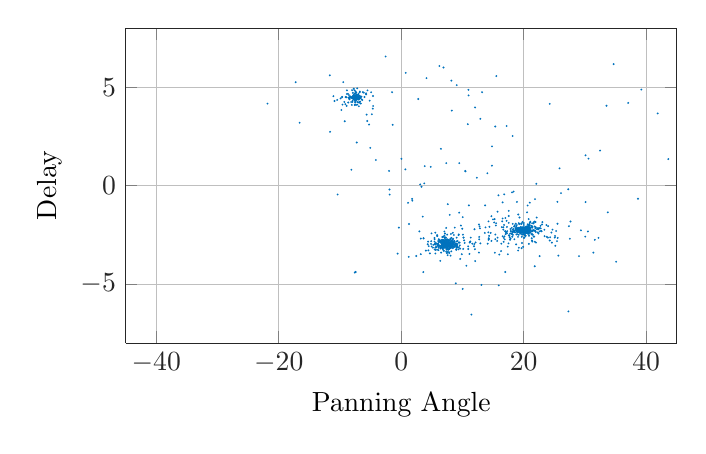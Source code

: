 % This file was created by matlab2tikz v0.4.7 running on MATLAB 9.1.
% Copyright (c) 2008--2014, Nico Schlömer <nico.schloemer@gmail.com>
% All rights reserved.
% Minimal pgfplots version: 1.3
% 
% The latest updates can be retrieved from
%   http://www.mathworks.com/matlabcentral/fileexchange/22022-matlab2tikz
% where you can also make suggestions and rate matlab2tikz.
% 
%
% defining custom colors
\definecolor{mycolor1}{rgb}{0.0,0.447,0.741}%
%
\begin{tikzpicture}

\begin{axis}[%
width=7cm,
height=4cm,
scale only axis,
separate axis lines,
every outer x axis line/.append style={white!15!black},
every x tick label/.append style={font=\color{white!15!black}},
xmin=-45,
xmax=45,
xlabel={Panning Angle},
xmajorgrids,
every outer y axis line/.append style={white!15!black},
every y tick label/.append style={font=\color{white!15!black}},
ymin=-8,
ymax=8,
ylabel={Delay},
ymajorgrids
]
\addplot [color=mycolor1,mark size=0.1pt,only marks,mark=*,mark options={solid},forget plot]
  table[row sep=crcr]{%
-7.559	4.571\\
-7.504	4.515\\
-7.513	4.507\\
-7.532	4.488\\
-7.496	4.455\\
-7.424	4.473\\
-7.497	4.523\\
-7.544	4.435\\
-7.463	4.463\\
7.749	-2.998\\
7.454	-2.992\\
7.264	-2.978\\
7.668	-2.946\\
6.913	-2.589\\
7.498	-2.487\\
5.712	-3.131\\
5.518	-2.944\\
20.182	-2.323\\
19.537	-2.255\\
20.075	-2.194\\
18.807	-2.474\\
18.697	-1.93\\
23.406	-2.564\\
17.571	-2.521\\
16.488	-1.807\\
16.755	-2.654\\
16.9	-2.726\\
19.513	-2.248\\
19.953	-2.222\\
19.687	-2.248\\
19.868	-2.189\\
20.095	-2.324\\
18.419	-2.276\\
19.844	-2.119\\
20.343	-2.288\\
19.532	-2.278\\
19.814	-2.22\\
20.167	-2.265\\
20.093	-2.324\\
18.99	-2.368\\
18.36	-2.199\\
20.746	-2.161\\
19.881	-2.389\\
20.786	-2.284\\
19.919	-2.288\\
20.459	-2.231\\
20.85	-2.449\\
20.031	-2.354\\
19.562	-2.188\\
20.811	-1.993\\
21.98	-2.354\\
21.304	-2.669\\
21.816	-2.847\\
21.645	-2.579\\
20.381	-2.107\\
19.886	-2.174\\
17.77	-2.742\\
17.27	-2.415\\
19.742	-2.156\\
20.477	-2.165\\
19.712	-2.357\\
18.181	-2.327\\
17.255	-2.095\\
19.608	-1.915\\
20.864	-2.203\\
16.972	-2.316\\
15.494	-1.907\\
20.649	-1.962\\
21.054	-2.386\\
19.744	-2.343\\
20.163	-2.277\\
19.947	-2.317\\
19.721	-2.198\\
20.255	-2.403\\
17.993	-2.435\\
18.792	-2.272\\
20.293	-2.247\\
18.785	-2.053\\
21.618	-1.92\\
22.299	-2.374\\
20.167	-2.266\\
20.61	-2.151\\
20.96	-1.991\\
21.92	-1.842\\
22.345	-2.163\\
20.194	-2.509\\
18.519	-2.354\\
19.559	-2.192\\
20.465	-2.256\\
20.391	-2.338\\
19.853	-2.286\\
22.439	-2.173\\
20.764	-2.348\\
19.675	-2.263\\
20.131	-2.155\\
20.303	-2.232\\
19.795	-2.238\\
19.612	-2.187\\
19.927	-2.182\\
20.236	-2.261\\
19.935	-2.296\\
19.806	-2.264\\
20.061	-2.253\\
20.037	-2.298\\
20.025	-2.266\\
20.141	-2.27\\
20.02	-2.277\\
19.733	-2.256\\
19.808	-2.226\\
20.459	-2.173\\
20.407	-2.302\\
20.158	-2.266\\
19.878	-2.26\\
19.719	-2.246\\
19.722	-2.215\\
19.839	-2.172\\
20.791	-2.168\\
21.484	-2.495\\
20.035	-2.654\\
19.932	-2.465\\
20.805	-2.384\\
20.12	-2.37\\
19.375	-2.32\\
19.646	-2.238\\
19.923	-2.235\\
19.988	-2.241\\
19.849	-2.27\\
20.206	-2.29\\
21.345	-2.316\\
19.339	-2.368\\
19.061	-2.225\\
19.65	-2.163\\
20.929	-2.191\\
20.208	-2.301\\
19.845	-2.282\\
19.802	-2.251\\
19.856	-2.243\\
20.118	-2.275\\
19.565	-2.279\\
19.161	-2.188\\
20.725	-2.059\\
21.875	-2.302\\
20.509	-2.371\\
20.046	-2.255\\
20.087	-2.218\\
20.007	-2.253\\
19.823	-2.238\\
20.065	-2.217\\
20.202	-2.268\\
20.063	-2.315\\
19.58	-2.339\\
20.467	-2.397\\
18.207	-2.333\\
19.866	-2.201\\
19.995	-2.247\\
19.693	-2.24\\
19.913	-2.185\\
20.53	-2.223\\
19.994	-2.24\\
20.524	-2.351\\
20.007	-2.264\\
19.997	-2.241\\
20.067	-2.262\\
19.858	-2.255\\
20.011	-2.235\\
20.081	-2.248\\
19.909	-2.256\\
19.961	-2.244\\
20.026	-2.246\\
20.177	-2.238\\
19.946	-2.249\\
20.0	-2.24\\
20.051	-2.247\\
20.014	-2.253\\
20.018	-2.254\\
19.973	-2.255\\
20.005	-2.234\\
20.123	-2.25\\
19.937	-2.262\\
19.968	-2.239\\
20.066	-2.253\\
19.966	-2.256\\
19.981	-2.246\\
20.026	-2.251\\
19.957	-2.25\\
20.029	-2.244\\
20.047	-2.261\\
19.865	-2.252\\
20.084	-2.223\\
20.243	-2.256\\
20.208	-2.248\\
20.084	-2.259\\
19.961	-2.258\\
19.94	-2.245\\
19.976	-2.243\\
20.02	-2.243\\
20.078	-2.24\\
20.081	-2.239\\
20.082	-2.244\\
20.034	-2.247\\
19.977	-2.237\\
20.05	-2.235\\
20.106	-2.246\\
20.058	-2.261\\
20.004	-2.264\\
20.043	-2.239\\
19.917	-2.266\\
19.943	-2.255\\
19.958	-2.243\\
20.027	-2.242\\
20.0	-2.267\\
19.597	-2.24\\
20.402	-2.219\\
20.067	-2.275\\
19.934	-2.244\\
20.05	-2.247\\
20.027	-2.267\\
19.873	-2.244\\
19.837	-2.25\\
20.105	-2.241\\
20.039	-2.264\\
19.864	-2.251\\
20.041	-2.241\\
20.053	-2.226\\
20.215	-2.268\\
19.494	-2.209\\
20.431	-2.231\\
20.245	-2.282\\
19.983	-2.25\\
20.206	-2.275\\
19.536	-2.254\\
20.183	-2.241\\
20.152	-2.279\\
19.945	-2.245\\
20.261	-2.225\\
20.151	-2.264\\
19.773	-2.216\\
20.195	-2.233\\
19.86	-2.268\\
19.814	-2.188\\
20.218	-2.212\\
19.683	-2.267\\
19.204	-2.176\\
20.892	-2.36\\
20.02	-2.269\\
20.291	-2.161\\
20.412	-2.221\\
19.366	-2.252\\
20.712	-2.211\\
19.682	-2.229\\
20.052	-2.239\\
19.868	-2.229\\
19.812	-2.246\\
19.813	-2.235\\
19.098	-2.147\\
18.778	-2.095\\
19.09	-2.157\\
20.12	-2.261\\
19.959	-2.283\\
19.643	-2.235\\
20.159	-2.231\\
20.177	-2.281\\
19.838	-2.292\\
19.738	-2.492\\
18.131	-2.592\\
19.502	-2.218\\
21.029	-2.148\\
19.812	-2.28\\
19.98	-2.186\\
19.298	-2.211\\
18.434	-2.079\\
20.339	-2.548\\
19.006	-2.324\\
19.749	-2.229\\
20.082	-2.313\\
19.033	-2.206\\
19.976	-2.229\\
22.407	-2.429\\
19.393	-2.198\\
21.267	-2.044\\
22.607	-2.322\\
19.062	-2.358\\
21.066	-1.862\\
23.047	-1.85\\
22.126	-1.617\\
21.401	-2.837\\
14.616	-2.399\\
19.198	-1.905\\
24.256	-2.782\\
17.392	-3.093\\
16.787	-1.994\\
21.077	-1.824\\
22.923	-2.31\\
20.289	-2.102\\
20.363	-2.306\\
19.658	-2.312\\
20.122	-2.251\\
20.211	-2.168\\
19.859	-2.214\\
20.096	-2.253\\
19.547	-2.251\\
19.96	-2.225\\
19.966	-2.29\\
19.394	-2.234\\
20.082	-2.219\\
20.452	-2.258\\
20.002	-2.293\\
19.739	-2.245\\
19.995	-2.244\\
20.072	-2.232\\
20.131	-2.256\\
20.051	-2.244\\
20.212	-2.245\\
20.099	-2.255\\
20.093	-2.239\\
20.097	-2.238\\
20.165	-2.229\\
20.149	-2.249\\
19.974	-2.252\\
20.125	-2.232\\
20.447	-2.277\\
20.042	-2.255\\
19.981	-2.268\\
20.013	-2.236\\
20.005	-2.238\\
20.063	-2.237\\
20.018	-2.249\\
19.957	-2.233\\
20.131	-2.239\\
20.017	-2.264\\
19.781	-2.262\\
19.797	-2.229\\
20.153	-2.24\\
20.062	-2.271\\
19.837	-2.248\\
20.074	-2.26\\
20.0	-2.265\\
10.88	3.126\\
-7.554	4.342\\
-7.595	4.563\\
-7.411	4.722\\
-7.448	4.792\\
-7.621	4.848\\
-7.513	4.534\\
-7.523	4.496\\
-7.57	4.497\\
-7.604	4.682\\
7.645	-3.229\\
6.711	-3.065\\
6.742	-2.606\\
7.828	-3.016\\
8.058	-3.554\\
7.353	-2.829\\
7.421	-2.934\\
7.885	-3.123\\
8.022	-2.732\\
12.055	3.974\\
9.064	5.11\\
13.199	4.75\\
-5.057	1.922\\
-1.388	3.093\\
-1.501	4.75\\
-9.466	5.263\\
-11.616	2.737\\
-7.266	2.197\\
-4.145	1.307\\
-5.549	3.286\\
-9.227	3.276\\
-16.593	3.196\\
1.773	-0.669\\
1.815	-0.759\\
3.768	0.119\\
3.836	0.997\\
0.04	1.368\\
-1.913	-0.191\\
1.117	-0.869\\
3.51	-1.572\\
7.602	-0.938\\
9.746	-2.023\\
18.093	-0.339\\
18.192	2.524\\
7.349	1.149\\
10.455	0.749\\
14.812	1.018\\
-7.93	4.315\\
-7.377	4.366\\
-7.618	4.446\\
-7.588	4.485\\
-7.5	4.525\\
-7.139	4.488\\
-8.443	4.452\\
-7.76	4.609\\
6.894	-2.819\\
8.759	-3.009\\
7.724	-2.867\\
7.575	-3.082\\
7.146	-2.948\\
8.227	-2.953\\
8.064	-3.11\\
7.252	-3.046\\
7.152	-2.986\\
7.499	-3.015\\
7.673	-2.967\\
7.5	-3.02\\
7.396	-2.976\\
7.525	-2.972\\
7.723	-3.004\\
7.747	-3.075\\
7.502	-3.102\\
7.162	-3.064\\
7.425	-2.905\\
8.459	-3.11\\
8.313	-2.851\\
7.931	-3.099\\
6.457	-2.889\\
-6.911	4.038\\
-7.055	4.23\\
-7.528	4.47\\
-7.58	4.541\\
-6.679	4.539\\
-8.063	4.104\\
-9.888	4.437\\
6.427	-3.141\\
4.965	-3.089\\
5.48	-2.979\\
6.139	-2.867\\
7.224	-2.754\\
9.399	-2.473\\
12.792	-2.062\\
22.776	-2.162\\
14.986	-1.711\\
33.51	4.062\\
17.002	-1.638\\
33.73	-1.351\\
15.879	-0.487\\
7.336	-2.143\\
8.531	-3.111\\
9.161	-3.074\\
8.123	-3.147\\
7.856	-3.206\\
7.527	-3.181\\
6.757	-3.168\\
5.613	-3.259\\
9.629	-3.722\\
8.06	-3.17\\
7.609	-3.146\\
7.374	-3.12\\
7.282	-3.06\\
7.131	-3.035\\
7.17	-2.994\\
6.924	-2.848\\
6.147	-2.719\\
6.588	-3.055\\
6.85	-2.964\\
6.653	-2.87\\
6.586	-2.841\\
6.928	-2.766\\
5.901	-2.552\\
5.606	-2.988\\
6.807	-2.869\\
6.757	-2.793\\
7.798	-2.767\\
6.448	-2.841\\
8.409	-3.057\\
6.299	-3.031\\
8.347	-2.839\\
7.308	-2.634\\
8.416	-2.867\\
6.891	-3.087\\
7.879	-2.935\\
7.48	-3.094\\
6.587	-2.93\\
7.345	-2.726\\
8.179	-3.045\\
6.549	-3.092\\
7.274	-2.953\\
7.877	-3.019\\
7.012	-2.98\\
8.527	-2.973\\
7.497	-3.196\\
6.861	-3.029\\
7.441	-2.876\\
8.875	-2.938\\
7.926	-3.183\\
5.917	-3.024\\
7.127	-2.831\\
8.017	-2.901\\
7.905	-3.047\\
7.246	-3.043\\
7.095	-3.111\\
6.609	-2.992\\
7.465	-2.948\\
7.718	-3.048\\
6.533	-3.054\\
7.183	-2.802\\
9.063	-3.123\\
5.87	-2.552\\
5.58	-3.443\\
7.426	-2.883\\
7.793	-3.031\\
7.128	-3.011\\
7.265	-2.908\\
8.008	-2.945\\
7.929	-3.146\\
6.517	-3.398\\
5.981	-2.947\\
8.724	-2.898\\
6.516	-3.063\\
7.651	-2.869\\
8.605	-2.9\\
8.256	-3.105\\
6.416	-3.188\\
4.335	-2.972\\
6.713	-2.604\\
11.602	-2.945\\
6.898	6.004\\
-2.548	6.561\\
-11.659	5.609\\
-17.228	5.258\\
-11.072	4.549\\
-10.895	4.303\\
-8.528	4.424\\
-8.343	4.501\\
-8.685	4.661\\
-6.099	4.725\\
-4.604	4.558\\
-7.914	4.548\\
-7.701	4.563\\
-7.508	4.532\\
-7.083	4.518\\
-7.096	4.495\\
-7.549	4.513\\
7.869	-3.091\\
6.82	-3.062\\
7.798	-2.859\\
7.317	-2.885\\
7.387	-2.982\\
8.996	-3.256\\
9.444	-3.114\\
7.241	-2.975\\
6.081	-3.271\\
5.425	-2.84\\
8.633	-2.812\\
8.226	-2.963\\
8.338	-2.991\\
8.269	-2.774\\
4.387	-2.839\\
7.363	-2.884\\
8.735	-2.993\\
10.634	-4.066\\
3.196	-3.476\\
3.205	-2.684\\
2.959	-2.318\\
8.602	-2.503\\
10.176	-2.633\\
8.176	-3.334\\
4.028	-3.299\\
4.433	-3.283\\
5.233	-3.005\\
2.453	-3.569\\
7.402	-3.022\\
8.434	-3.177\\
8.089	-3.121\\
8.81	-2.999\\
6.614	-3.13\\
7.585	-3.526\\
6.529	-3.063\\
6.826	-2.963\\
6.242	-2.843\\
6.805	-3.058\\
7.294	-2.992\\
7.779	-2.97\\
8.083	-3.028\\
7.386	-3.25\\
-7.576	4.494\\
-7.045	4.459\\
-7.997	4.453\\
-8.14	4.5\\
-7.466	4.493\\
-7.589	4.519\\
-7.054	4.464\\
-8.351	4.506\\
-7.651	4.481\\
-8.524	4.603\\
7.633	-3.168\\
8.493	-2.939\\
7.06	-3.116\\
5.819	-2.937\\
8.457	-2.914\\
0.731	5.732\\
8.19	5.339\\
4.128	5.465\\
2.776	4.403\\
-5.646	3.612\\
-21.83	4.171\\
-7.548	4.505\\
-7.274	4.507\\
-7.566	4.482\\
-7.393	4.498\\
-7.408	4.496\\
-7.19	4.498\\
-7.374	4.501\\
-7.445	4.5\\
-7.487	4.492\\
-7.51	4.497\\
-7.507	4.495\\
7.643	-2.969\\
7.675	-3.005\\
6.943	-3.016\\
7.105	-2.973\\
8.357	-2.995\\
-7.492	4.549\\
-7.513	4.69\\
-7.405	4.398\\
-7.283	4.511\\
-7.449	4.429\\
-7.543	4.502\\
-7.473	4.527\\
-7.41	4.507\\
-7.432	4.455\\
-7.431	4.469\\
-7.43	4.394\\
-7.515	4.357\\
-7.497	4.38\\
-7.49	4.424\\
-7.584	4.488\\
-7.447	4.565\\
-7.504	4.454\\
-7.656	4.555\\
-7.249	4.42\\
-7.724	4.521\\
-7.246	4.525\\
-7.302	4.419\\
-7.543	4.543\\
7.053	-2.528\\
6.022	-2.81\\
7.927	-2.925\\
7.609	-2.893\\
7.883	-2.925\\
8.005	-2.916\\
7.583	-2.994\\
7.353	-3.023\\
7.563	-2.973\\
7.583	-2.991\\
7.742	-3.039\\
7.894	-3.034\\
7.408	-3.1\\
7.914	-3.043\\
7.837	-3.034\\
7.884	-3.142\\
7.279	-3.152\\
8.749	-2.129\\
8.307	-2.87\\
-4.593	4.05\\
-9.589	4.121\\
-4.802	3.63\\
-8.342	4.535\\
-7.028	4.622\\
-6.348	4.35\\
-6.727	4.274\\
-7.965	4.254\\
-8.652	4.226\\
-8.972	4.495\\
-9.643	4.493\\
-7.899	4.715\\
-6.475	4.392\\
-9.129	4.144\\
-9.293	4.253\\
-8.86	4.662\\
-8.036	4.852\\
-7.752	4.924\\
-6.788	4.741\\
-5.74	4.693\\
-7.19	4.948\\
-6.669	4.466\\
-6.825	4.219\\
-7.179	4.121\\
7.853	-2.945\\
7.321	-2.997\\
7.754	-2.966\\
7.255	-2.966\\
7.498	-3.01\\
7.463	-3.001\\
7.727	-2.992\\
6.984	-2.91\\
7.673	-2.955\\
7.468	-2.958\\
7.849	-3.041\\
7.35	-3.044\\
6.922	-2.991\\
7.376	-2.992\\
7.67	-2.977\\
7.603	-3.013\\
7.217	-2.968\\
7.846	-2.983\\
7.585	-3.025\\
7.494	-3.016\\
7.404	-2.975\\
7.753	-2.971\\
7.691	-3.011\\
7.587	-2.98\\
8.406	-2.982\\
7.673	-3.034\\
7.329	-2.987\\
7.418	-2.918\\
8.413	-3.088\\
7.638	-3.003\\
7.58	-3.021\\
7.587	-3.016\\
7.266	-3.001\\
7.103	-2.95\\
8.019	-2.927\\
7.369	-3.015\\
8.033	-2.97\\
7.414	-3.095\\
7.04	-2.988\\
8.019	-3.079\\
15.662	-2.806\\
14.734	-2.804\\
15.731	-2.638\\
15.362	-2.481\\
7.146	-2.615\\
19.083	-3.29\\
18.474	-2.721\\
15.355	-2.716\\
14.228	-2.367\\
13.754	-2.115\\
21.916	-2.17\\
21.371	-1.908\\
21.882	-2.306\\
20.81	-2.351\\
19.014	-2.306\\
21.353	-2.783\\
15.455	-2.018\\
27.647	-1.818\\
19.102	-1.461\\
23.955	-2.637\\
14.287	-2.669\\
16.56	-0.848\\
30.051	-2.586\\
21.626	-1.858\\
16.302	-3.321\\
20.554	-1.352\\
31.609	-2.748\\
12.85	-2.163\\
20.949	-1.896\\
24.699	-2.228\\
18.756	-2.979\\
20.017	-1.993\\
20.097	-2.236\\
19.523	-2.412\\
21.767	-2.273\\
19.251	-2.133\\
18.166	-2.377\\
22.993	-1.967\\
17.853	-2.678\\
20.019	-1.899\\
22.822	-2.292\\
20.13	-2.636\\
18.606	-2.372\\
15.254	-1.697\\
25.552	-2.654\\
14.725	-1.548\\
19.902	-3.106\\
21.323	-2.324\\
18.881	-1.999\\
18.234	-2.496\\
23.776	-2.595\\
20.812	-1.696\\
19.03	-2.384\\
19.716	-2.909\\
20.635	-1.006\\
16.98	-2.307\\
22.746	-2.036\\
15.182	-1.865\\
22.002	-2.891\\
20.24	-2.145\\
16.558	-1.666\\
25.074	-2.632\\
20.178	-2.456\\
17.309	-2.308\\
16.729	-2.85\\
26.084	-0.375\\
11.961	-2.213\\
17.417	-3.481\\
43.609	1.354\\
12.687	-1.969\\
25.518	-1.932\\
19.21	-3.154\\
19.556	-2.208\\
18.904	-2.181\\
20.579	-2.138\\
19.827	-2.35\\
20.624	-2.223\\
18.286	-2.337\\
19.501	-2.095\\
21.24	-2.114\\
19.189	-2.243\\
19.927	-2.349\\
19.336	-2.166\\
20.528	-2.297\\
20.266	-2.209\\
19.296	-2.255\\
20.494	-2.281\\
19.764	-2.237\\
19.849	-2.214\\
20.161	-2.284\\
20.108	-2.245\\
19.89	-2.258\\
19.997	-2.242\\
19.98	-2.254\\
20.358	-2.262\\
19.764	-2.213\\
20.124	-2.271\\
20.064	-2.243\\
19.717	-2.252\\
21.045	-2.26\\
20.093	-2.363\\
20.028	-2.274\\
20.01	-2.24\\
19.903	-2.26\\
20.181	-2.262\\
20.042	-2.2\\
19.952	-2.317\\
19.41	-2.193\\
20.196	-2.237\\
20.0	-2.263\\
19.856	-2.236\\
20.028	-2.239\\
19.987	-2.28\\
20.034	-2.205\\
19.717	-2.282\\
20.043	-2.279\\
20.015	-2.217\\
19.874	-2.249\\
19.931	-2.257\\
20.097	-2.244\\
19.961	-2.247\\
19.967	-2.259\\
20.098	-2.238\\
20.064	-2.246\\
19.884	-2.247\\
20.005	-2.25\\
20.051	-2.258\\
20.07	-2.244\\
19.917	-2.255\\
20.003	-2.253\\
20.023	-2.236\\
20.005	-2.257\\
19.974	-2.256\\
20.074	-2.246\\
19.988	-2.241\\
19.947	-2.267\\
19.913	-2.235\\
20.511	-2.152\\
20.108	-2.299\\
20.142	-2.243\\
20.024	-2.28\\
19.991	-2.267\\
19.788	-2.231\\
20.1	-2.242\\
20.127	-2.255\\
19.986	-2.261\\
19.661	-2.269\\
20.431	-2.219\\
19.695	-2.216\\
20.476	-2.29\\
19.851	-2.218\\
20.046	-2.272\\
20.11	-2.226\\
19.715	-2.305\\
19.725	-2.173\\
20.42	-2.253\\
20.016	-2.246\\
19.846	-2.275\\
20.114	-2.231\\
20.114	-2.278\\
19.953	-2.269\\
20.011	-2.243\\
19.866	-2.269\\
20.087	-2.255\\
19.81	-2.232\\
19.785	-2.261\\
20.214	-2.228\\
19.823	-2.224\\
20.116	-2.202\\
20.534	-2.175\\
19.879	-2.297\\
20.216	-2.258\\
19.696	-2.25\\
19.685	-2.265\\
20.224	-2.213\\
19.798	-2.187\\
20.945	-2.298\\
19.277	-2.217\\
20.335	-2.274\\
20.054	-2.195\\
20.209	-2.275\\
20.312	-2.22\\
20.239	-2.226\\
19.957	-2.302\\
20.417	-2.287\\
19.278	-2.226\\
20.712	-2.279\\
20.033	-2.112\\
20.03	-2.238\\
20.117	-2.276\\
20.618	-2.224\\
20.888	-2.327\\
19.688	-2.2\\
19.931	-2.261\\
20.24	-2.273\\
20.031	-2.228\\
20.063	-2.261\\
20.095	-2.255\\
20.568	-2.282\\
19.804	-2.262\\
19.714	-2.215\\
20.163	-2.361\\
19.901	-2.207\\
20.286	-2.322\\
19.823	-2.19\\
19.038	-2.199\\
20.735	-2.248\\
20.143	-2.217\\
20.09	-2.235\\
19.648	-2.151\\
20.413	-2.248\\
19.504	-2.389\\
20.899	-2.104\\
20.058	-2.387\\
9.091	-2.961\\
9.059	-3.015\\
6.687	-2.937\\
11.187	-2.883\\
9.022	-2.953\\
9.152	-2.974\\
10.359	-2.906\\
-7.791	4.387\\
-7.532	4.516\\
-7.449	4.454\\
-7.66	4.575\\
-7.386	4.471\\
-7.495	4.473\\
-7.529	4.552\\
-7.37	4.456\\
-7.388	4.517\\
-7.599	4.489\\
-7.428	4.508\\
-7.7	4.522\\
-7.434	4.502\\
-7.351	4.528\\
-7.423	4.513\\
-7.535	4.504\\
-7.469	4.479\\
-7.419	4.529\\
-7.604	4.505\\
-7.427	4.483\\
-7.513	4.511\\
-7.624	4.48\\
-7.322	4.475\\
-7.6	4.523\\
-7.432	4.471\\
-7.564	4.505\\
-7.438	4.517\\
-7.543	4.473\\
-7.475	4.482\\
-7.466	4.514\\
-7.709	4.506\\
-7.351	4.458\\
-7.703	4.525\\
-7.595	4.49\\
-7.294	4.519\\
5.692	-3.103\\
9.561	-3.028\\
3.63	-2.661\\
6.784	-2.843\\
16.342	-2.943\\
-0.389	-2.128\\
10.037	-1.595\\
20.023	-2.264\\
19.974	-2.255\\
20.103	-2.251\\
20.069	-2.221\\
19.892	-2.267\\
20.081	-2.255\\
20.123	-2.247\\
19.832	-2.199\\
19.816	-2.343\\
19.968	-2.29\\
20.264	-2.224\\
19.629	-2.274\\
20.332	-2.262\\
19.885	-2.2\\
19.953	-2.281\\
20.269	-2.228\\
19.68	-2.229\\
19.998	-2.29\\
20.24	-2.226\\
19.797	-2.244\\
20.033	-2.284\\
20.141	-2.202\\
20.382	-2.234\\
19.487	-2.239\\
19.535	-2.157\\
19.79	-2.341\\
20.715	-2.146\\
20.576	-2.144\\
19.118	-2.287\\
20.896	-2.275\\
19.15	-2.15\\
20.867	-2.543\\
20.676	-2.051\\
18.748	-2.279\\
20.877	-2.328\\
19.695	-2.143\\
19.555	-2.371\\
20.892	-2.196\\
18.657	-2.155\\
20.022	-2.372\\
20.666	-2.156\\
20.527	-2.406\\
20.513	-2.134\\
19.145	-2.278\\
20.705	-2.309\\
19.673	-2.143\\
19.944	-2.14\\
19.556	-2.325\\
20.96	-2.184\\
19.574	-2.371\\
20.701	-2.318\\
19.937	-2.188\\
19.9	-2.299\\
20.441	-2.222\\
19.619	-2.213\\
20.035	-2.295\\
20.228	-2.218\\
19.708	-2.259\\
20.194	-2.268\\
19.942	-2.235\\
19.946	-2.276\\
20.209	-2.199\\
20.4	-2.244\\
19.733	-2.255\\
20.337	-2.275\\
19.975	-2.193\\
19.825	-2.284\\
20.313	-2.258\\
19.88	-2.217\\
19.701	-2.303\\
20.471	-2.27\\
19.797	-2.215\\
20.016	-2.274\\
20.283	-2.241\\
19.804	-2.253\\
20.125	-2.25\\
19.927	-2.234\\
20.014	-2.263\\
19.991	-2.243\\
20.037	-2.287\\
20.089	-2.237\\
19.863	-2.246\\
20.136	-2.272\\
19.941	-2.213\\
19.808	-2.286\\
20.518	-2.289\\
20.021	-2.172\\
19.589	-2.289\\
20.243	-2.339\\
20.23	-2.214\\
19.758	-2.26\\
20.168	-2.281\\
20.189	-2.236\\
19.935	-2.256\\
20.06	-2.249\\
19.94	-2.251\\
20.054	-2.257\\
19.855	-2.225\\
20.068	-2.278\\
20.016	-2.211\\
19.696	-2.224\\
20.1	-2.281\\
20.01	-2.22\\
19.811	-2.271\\
20.161	-2.267\\
20.052	-2.233\\
19.92	-2.256\\
20.055	-2.251\\
19.946	-2.243\\
20.059	-2.261\\
20.014	-2.245\\
19.945	-2.252\\
20.071	-2.253\\
19.979	-2.244\\
19.972	-2.254\\
20.054	-2.256\\
19.968	-2.245\\
20.01	-2.251\\
20.074	-2.245\\
19.987	-2.255\\
20.18	-2.249\\
19.926	-2.243\\
20.046	-2.256\\
20.038	-2.244\\
19.87	-2.26\\
20.12	-2.264\\
19.835	-2.21\\
20.204	-2.233\\
19.919	-2.255\\
20.065	-2.25\\
19.956	-2.25\\
19.981	-2.254\\
20.005	-2.252\\
20.028	-2.249\\
19.903	-2.242\\
20.014	-2.261\\
19.996	-2.244\\
20.058	-2.244\\
19.948	-2.254\\
20.049	-2.247\\
19.98	-2.247\\
20.001	-2.255\\
20.059	-2.246\\
20.006	-2.244\\
19.957	-2.252\\
20.049	-2.256\\
20.024	-2.246\\
19.972	-2.245\\
20.024	-2.253\\
20.035	-2.248\\
19.974	-2.252\\
20.036	-2.25\\
20.027	-2.255\\
19.965	-2.252\\
19.965	-2.25\\
19.876	-2.255\\
20.2	-2.219\\
19.798	-2.259\\
20.24	-2.256\\
19.551	-2.293\\
20.138	-2.204\\
20.004	-2.285\\
20.165	-2.241\\
19.883	-2.248\\
20.007	-2.257\\
20.021	-2.224\\
20.038	-2.276\\
20.042	-2.225\\
19.897	-2.259\\
20.074	-2.248\\
19.968	-2.259\\
20.016	-2.256\\
19.912	-2.256\\
20.037	-2.236\\
20.083	-2.249\\
20.013	-2.278\\
19.88	-2.251\\
19.916	-2.251\\
20.1	-2.257\\
19.806	-2.216\\
19.993	-2.214\\
20.208	-2.25\\
20.039	-2.255\\
19.961	-2.258\\
20.411	-2.273\\
19.31	-2.264\\
19.879	-2.265\\
19.793	-2.253\\
19.732	-2.264\\
19.433	-2.242\\
19.594	-1.949\\
20.411	-2.064\\
27.381	-2.055\\
25.123	-2.552\\
25.439	-2.815\\
15.29	-3.404\\
32.467	1.785\\
19.656	-3.174\\
17.553	-1.538\\
25.505	-0.82\\
27.541	-2.696\\
25.292	-2.302\\
22.595	-3.575\\
10.929	-3.08\\
11.044	-0.999\\
27.268	-0.178\\
29.023	-3.578\\
1.274	-1.946\\
3.088	0.065\\
12.347	0.405\\
-1.887	-0.45\\
18.345	-0.299\\
30.102	-0.829\\
35.081	-3.863\\
13.098	-5.039\\
6.477	1.874\\
24.243	4.157\\
-8.142	0.811\\
5.869	-2.51\\
18.896	-0.823\\
22.055	0.098\\
8.909	-4.957\\
14.076	0.633\\
27.303	-6.385\\
9.456	-1.37\\
38.66	-0.661\\
3.604	-4.386\\
25.845	0.884\\
9.473	1.146\\
34.687	6.176\\
41.877	3.673\\
4.822	0.959\\
-1.992	0.752\\
8.259	3.815\\
10.978	4.871\\
12.914	3.396\\
30.578	1.373\\
7.796	-3.369\\
21.849	-0.681\\
21.808	-4.091\\
32.209	-2.647\\
30.098	1.546\\
10.497	0.73\\
11.457	-6.545\\
-10.385	-0.447\\
29.342	-2.268\\
3.315	-0.052\\
17.216	3.034\\
-5.255	3.108\\
6.236	6.082\\
37.066	4.205\\
7.927	-1.483\\
6.9	-3.285\\
0.683	0.831\\
39.206	4.884\\
10.04	-5.245\\
13.697	-0.999\\
25.158	-3.05\\
24.6	-2.89\\
16.853	-2.571\\
21.417	-2.131\\
20.222	-2.548\\
19.429	-2.221\\
21.169	-2.303\\
19.134	-2.168\\
21.928	-2.131\\
17.905	-2.304\\
21.071	-2.384\\
21.001	-2.012\\
17.117	-2.36\\
24.527	-2.378\\
12.075	-3.83\\
8.937	-3.033\\
13.65	-2.399\\
14.816	1.999\\
16.99	-4.384\\
14.253	-2.751\\
-7.606	4.534\\
-7.324	4.475\\
-7.637	4.425\\
-7.458	4.495\\
-7.539	4.516\\
-7.555	4.506\\
-7.43	4.513\\
-7.434	4.521\\
-7.461	4.515\\
-7.441	4.491\\
-7.485	4.475\\
-7.559	4.51\\
-7.502	4.483\\
-7.522	4.498\\
-7.501	4.503\\
-7.491	4.492\\
-7.495	4.502\\
-7.499	4.505\\
-7.501	4.509\\
-7.501	4.501\\
-7.498	4.504\\
-7.553	4.504\\
-7.523	4.498\\
-7.521	4.482\\
-7.507	4.506\\
-7.503	4.504\\
-7.495	4.503\\
-7.508	4.501\\
-7.508	4.502\\
-7.522	4.502\\
-7.513	4.495\\
-7.477	4.487\\
-7.489	4.496\\
-7.498	4.498\\
-7.502	4.499\\
-7.515	4.501\\
-7.537	4.509\\
-7.471	4.498\\
-7.508	4.504\\
-7.554	4.49\\
-7.513	4.493\\
-7.512	4.521\\
-7.516	4.491\\
-7.479	4.505\\
-7.466	4.503\\
-7.512	4.5\\
-7.507	4.507\\
-7.525	4.495\\
-7.456	4.492\\
-7.532	4.513\\
-7.49	4.498\\
-7.48	4.496\\
-7.468	4.502\\
-7.541	4.505\\
-7.486	4.493\\
-7.506	4.504\\
-7.511	4.498\\
-7.493	4.497\\
-7.537	4.505\\
-7.521	4.495\\
-7.496	4.514\\
-7.386	4.506\\
-7.502	4.507\\
-7.498	4.505\\
-7.481	4.505\\
-7.482	4.503\\
-7.466	4.507\\
-7.53	4.502\\
-7.479	4.479\\
-7.477	4.509\\
-7.431	4.525\\
-7.452	4.517\\
-7.502	4.513\\
-7.483	4.521\\
-7.514	4.503\\
-7.517	4.5\\
-7.493	4.497\\
-7.498	4.504\\
-7.541	4.497\\
-7.507	4.498\\
-7.502	4.493\\
-7.545	4.496\\
-7.448	4.5\\
-7.494	4.496\\
-7.518	4.498\\
-7.484	4.494\\
-7.504	4.507\\
-7.464	4.507\\
-7.569	4.503\\
-7.48	4.499\\
-7.472	4.507\\
-7.564	4.494\\
-7.518	4.518\\
-7.403	4.493\\
-7.487	4.5\\
-7.502	4.504\\
-7.52	4.485\\
-7.54	4.512\\
-7.435	4.498\\
-7.508	4.503\\
-7.556	4.5\\
-7.509	4.511\\
-7.534	4.505\\
-7.457	4.497\\
-7.577	4.501\\
-7.432	4.5\\
-7.457	4.525\\
-7.53	4.505\\
-7.364	4.528\\
-7.386	4.483\\
-7.563	4.494\\
-7.359	4.496\\
-7.478	4.497\\
-7.47	4.496\\
-7.658	4.493\\
-7.313	4.509\\
-7.589	4.485\\
-7.533	4.503\\
-7.554	4.51\\
-7.638	4.497\\
-7.543	4.485\\
-7.639	4.505\\
-7.557	4.483\\
-7.491	4.509\\
-7.489	4.496\\
-7.494	4.501\\
-7.471	4.499\\
-7.53	4.51\\
-7.566	4.519\\
-7.331	4.509\\
-7.498	4.515\\
-7.547	4.501\\
-7.418	4.491\\
-7.777	4.481\\
-7.259	4.419\\
-7.541	4.477\\
-7.282	4.548\\
-7.408	4.514\\
-7.52	4.48\\
-7.938	4.533\\
-6.851	4.576\\
-7.627	4.482\\
-7.665	4.502\\
-7.344	4.507\\
-7.534	4.474\\
-7.495	4.505\\
-7.455	4.521\\
-7.434	4.493\\
-7.545	4.501\\
-7.575	4.5\\
-7.425	4.509\\
-7.369	4.479\\
-7.659	4.479\\
-7.52	4.53\\
-7.168	4.519\\
-7.645	4.495\\
-7.57	4.499\\
-7.37	4.505\\
-7.42	4.496\\
-7.335	4.457\\
-7.439	4.484\\
-7.402	4.499\\
-7.678	4.493\\
-7.258	4.502\\
-7.32	4.491\\
-7.67	4.492\\
-7.686	4.494\\
-7.427	4.503\\
-7.707	4.494\\
-7.527	4.493\\
-7.374	4.5\\
-7.444	4.501\\
-7.553	4.495\\
-7.46	4.504\\
-7.558	4.497\\
-7.535	4.502\\
-7.334	4.493\\
-7.543	4.488\\
-7.569	4.508\\
-7.464	4.5\\
-7.528	4.497\\
-7.451	4.532\\
-7.581	4.5\\
-7.356	4.485\\
-7.593	4.482\\
-7.646	4.51\\
-7.552	4.505\\
-7.534	4.494\\
-7.479	4.493\\
-7.454	4.499\\
-7.538	4.499\\
-7.507	4.502\\
-7.445	4.508\\
-7.454	4.494\\
-7.609	4.5\\
-7.522	4.508\\
-7.407	4.506\\
-7.481	4.497\\
-7.505	4.501\\
-7.488	4.499\\
-7.56	4.495\\
-7.496	4.499\\
-7.472	4.51\\
-7.427	4.499\\
-7.611	4.476\\
-7.563	4.503\\
-7.453	4.495\\
-7.552	4.506\\
-7.386	4.491\\
-7.458	4.492\\
-7.394	4.492\\
-7.526	4.499\\
-7.632	4.504\\
-7.634	4.509\\
-7.346	4.516\\
-7.454	4.501\\
-7.538	4.489\\
-7.552	4.488\\
-7.591	4.505\\
-7.537	4.506\\
-7.516	4.5\\
-7.5	4.5\\
-7.478	4.498\\
-7.29	4.508\\
-7.508	4.513\\
-7.482	4.508\\
-7.414	4.499\\
-7.498	4.501\\
-7.461	4.499\\
-7.424	4.495\\
-7.377	4.499\\
-7.443	4.498\\
-7.558	4.498\\
-7.503	4.49\\
-7.439	4.497\\
-7.539	4.497\\
-7.507	4.493\\
-7.651	4.498\\
-7.535	4.508\\
-7.389	4.508\\
-7.31	4.501\\
-7.407	4.498\\
-7.699	4.491\\
-7.609	4.508\\
-7.522	4.507\\
-7.566	4.5\\
-7.531	4.503\\
-7.505	4.498\\
-7.523	4.494\\
-7.486	4.51\\
-7.445	4.505\\
-7.473	4.504\\
-7.384	4.498\\
-7.457	4.507\\
-7.538	4.5\\
-7.473	4.501\\
-7.491	4.498\\
-7.645	4.499\\
-7.604	4.503\\
-7.655	4.497\\
-7.651	4.512\\
-7.747	4.498\\
-7.574	4.496\\
-7.566	4.504\\
-7.615	4.504\\
-7.511	4.505\\
-7.415	4.508\\
-7.455	4.501\\
-7.453	4.506\\
-7.736	4.507\\
-7.558	4.505\\
-7.526	4.496\\
-7.598	4.501\\
-7.518	4.504\\
-7.526	4.513\\
-7.35	4.511\\
-7.678	4.504\\
-7.438	4.511\\
-7.341	4.514\\
-7.537	4.506\\
-7.415	4.504\\
-7.449	4.503\\
-7.35	4.493\\
-7.487	4.491\\
-7.662	4.501\\
-7.598	4.503\\
-7.562	4.505\\
-7.501	4.5\\
-7.521	4.499\\
-7.459	4.501\\
-7.451	4.498\\
-7.476	4.498\\
-7.602	4.5\\
-7.432	4.502\\
-7.437	4.5\\
-7.467	4.492\\
-7.344	4.497\\
-7.477	4.5\\
-7.556	4.499\\
-7.562	4.501\\
-7.505	4.492\\
-7.635	4.496\\
-7.589	-4.415\\
-7.476	-4.38\\
-7.436	-4.383\\
7.3	-3.012\\
7.297	-3.027\\
7.327	-3.06\\
8.3	-2.984\\
8.24	-2.981\\
19.977	-2.196\\
20.452	-2.233\\
20.224	-2.305\\
19.705	-2.299\\
19.768	-2.223\\
20.27	-2.53\\
18.439	-2.327\\
19.269	-1.946\\
22.874	-2.307\\
19.685	-2.595\\
17.125	-2.354\\
17.205	-1.784\\
20.837	-2.953\\
16.564	-2.568\\
20.338	-2.29\\
19.856	-2.25\\
20.2	-2.22\\
20.45	-2.29\\
19.652	-2.344\\
19.199	-2.203\\
20.261	-2.157\\
20.506	-2.257\\
20.108	-2.289\\
19.947	-2.279\\
19.787	-2.274\\
19.594	-2.233\\
20.004	-2.169\\
20.753	-2.236\\
20.11	-2.355\\
19.274	-2.266\\
20.009	-2.164\\
20.321	-2.275\\
19.843	-2.265\\
19.958	-2.224\\
20.32	-2.248\\
19.923	-2.308\\
19.876	-2.25\\
20.029	-2.241\\
20.059	-2.261\\
19.855	-2.254\\
20.018	-2.227\\
20.147	-2.26\\
19.917	-2.261\\
19.942	-2.237\\
20.136	-2.24\\
19.855	-2.236\\
20.084	-2.237\\
20.053	-2.259\\
19.952	-2.254\\
19.995	-2.243\\
20.043	-2.25\\
19.965	-2.257\\
19.942	-2.241\\
20.088	-2.239\\
20.095	-2.263\\
19.89	-2.257\\
19.997	-2.238\\
20.059	-2.255\\
19.927	-2.255\\
19.966	-2.237\\
20.127	-2.242\\
20.063	-2.275\\
19.834	-2.248\\
20.019	-2.236\\
20.081	-2.252\\
19.983	-2.253\\
20.066	-2.243\\
20.022	-2.268\\
19.887	-2.248\\
20.009	-2.239\\
20.065	-2.25\\
19.998	-2.256\\
19.972	-2.248\\
20.036	-2.248\\
20.018	-2.256\\
19.955	-2.252\\
19.977	-2.245\\
20.016	-2.247\\
20.011	-2.251\\
19.994	-2.249\\
20.094	-2.245\\
19.986	-2.266\\
19.903	-2.255\\
19.946	-2.241\\
20.052	-2.238\\
20.034	-2.253\\
19.966	-2.253\\
19.975	-2.249\\
20.007	-2.253\\
19.945	-2.253\\
19.96	-2.245\\
20.007	-2.243\\
19.939	-2.259\\
19.828	-2.257\\
20.014	-2.254\\
20.113	-2.262\\
20.065	-2.272\\
19.995	-2.278\\
19.952	-2.281\\
19.509	-2.273\\
19.494	-2.219\\
19.867	-2.246\\
19.923	-2.244\\
19.925	-2.229\\
19.965	-2.21\\
20.019	-2.18\\
20.4	-2.152\\
21.975	-2.113\\
23.985	-2.054\\
21.126	-2.122\\
19.345	-2.155\\
19.572	-2.162\\
20.035	-2.165\\
20.063	-2.209\\
20.046	-2.226\\
20.025	-2.241\\
19.914	-2.271\\
20.288	-2.256\\
20.533	-2.114\\
20.908	-2.238\\
20.765	-2.336\\
20.31	-2.328\\
19.744	-2.349\\
19.557	-2.265\\
19.765	-2.238\\
19.926	-2.236\\
19.889	-2.245\\
20.146	-2.259\\
20.052	-2.302\\
19.634	-2.347\\
18.91	-2.283\\
18.692	-2.215\\
19.234	-2.194\\
19.944	-2.251\\
20.194	-2.256\\
20.007	-2.251\\
19.906	-2.237\\
19.965	-2.222\\
20.194	-2.238\\
20.473	-2.247\\
20.703	-2.26\\
19.714	-2.159\\
22.221	-2.162\\
20.321	-2.276\\
20.026	-2.25\\
19.977	-2.216\\
20.176	-2.213\\
20.351	-2.234\\
20.031	-2.236\\
20.852	-2.206\\
20.103	-2.246\\
19.96	-2.255\\
19.994	-2.238\\
20.079	-2.239\\
20.066	-2.251\\
20.019	-2.25\\
19.969	-2.249\\
19.965	-2.251\\
20.006	-2.248\\
20.072	-2.24\\
19.971	-2.26\\
19.987	-2.249\\
20.012	-2.249\\
20.005	-2.251\\
19.945	-2.25\\
19.964	-2.243\\
20.092	-2.247\\
20.04	-2.261\\
19.94	-2.255\\
19.973	-2.245\\
20.024	-2.247\\
20.014	-2.251\\
20.006	-2.25\\
20.012	-2.25\\
20.008	-2.253\\
19.975	-2.252\\
19.973	-2.247\\
20.014	-2.245\\
20.038	-2.249\\
20.031	-2.254\\
19.978	-2.256\\
19.935	-2.246\\
19.992	-2.24\\
20.092	-2.232\\
20.002	-2.235\\
20.063	-2.243\\
20.059	-2.252\\
20.012	-2.255\\
19.997	-2.253\\
20.006	-2.252\\
20.017	-2.256\\
19.969	-2.259\\
19.943	-2.253\\
19.953	-2.248\\
19.979	-2.246\\
19.999	-2.246\\
19.989	-2.247\\
20.01	-2.265\\
19.929	-2.258\\
19.92	-2.248\\
19.973	-2.241\\
20.064	-2.241\\
20.147	-2.258\\
19.963	-2.264\\
19.939	-2.252\\
19.963	-2.247\\
19.996	-2.245\\
20.04	-2.246\\
20.062	-2.254\\
19.978	-2.242\\
20.03	-2.247\\
20.019	-2.25\\
20.013	-2.25\\
20.012	-2.252\\
19.979	-2.258\\
20.03	-2.229\\
20.1	-2.239\\
20.134	-2.254\\
19.944	-2.253\\
19.967	-2.25\\
19.972	-2.249\\
19.981	-2.246\\
20.014	-2.243\\
20.064	-2.247\\
20.048	-2.256\\
19.985	-2.257\\
19.96	-2.254\\
19.956	-2.25\\
19.964	-2.245\\
19.991	-2.242\\
20.038	-2.239\\
20.076	-2.245\\
20.07	-2.25\\
20.051	-2.253\\
20.037	-2.256\\
19.985	-2.257\\
19.976	-2.25\\
20.005	-2.247\\
20.036	-2.25\\
20.023	-2.255\\
19.985	-2.254\\
19.968	-2.252\\
19.947	-2.248\\
19.981	-2.24\\
20.072	-2.244\\
20.075	-2.256\\
19.991	-2.261\\
19.924	-2.255\\
19.935	-2.244\\
20.011	-2.241\\
20.056	-2.247\\
20.031	-2.252\\
20.021	-2.252\\
20.014	-2.255\\
19.972	-2.256\\
19.936	-2.251\\
19.934	-2.244\\
20.002	-2.236\\
20.136	-2.237\\
19.899	-2.237\\
20.022	-2.236\\
20.089	-2.244\\
20.088	-2.255\\
20.0	-2.259\\
20.079	-2.232\\
20.151	-2.249\\
20.079	-2.265\\
19.923	-2.264\\
19.901	-2.248\\
19.972	-2.244\\
19.968	-2.246\\
19.754	-2.242\\
19.96	-2.227\\
20.123	-2.239\\
20.092	-2.255\\
20.032	-2.258\\
19.98	-2.26\\
19.898	-2.253\\
19.94	-2.239\\
20.054	-2.239\\
20.134	-2.25\\
20.078	-2.253\\
20.011	-2.259\\
19.939	-2.256\\
19.907	-2.248\\
20.123	-2.25\\
20.064	-2.261\\
19.957	-2.26\\
19.933	-2.25\\
19.976	-2.247\\
19.983	-2.247\\
20.013	-2.243\\
19.944	-2.257\\
19.942	-2.249\\
19.963	-2.245\\
20.009	-2.262\\
20.02	-2.246\\
19.91	-2.249\\
19.961	-2.242\\
20.039	-2.241\\
20.09	-2.249\\
20.067	-2.257\\
19.986	-2.262\\
19.896	-2.255\\
19.906	-2.242\\
20.018	-2.233\\
20.008	-2.24\\
20.081	-2.248\\
20.033	-2.26\\
19.962	-2.254\\
19.964	-2.247\\
20.013	-2.25\\
19.953	-2.25\\
19.978	-2.239\\
20.136	-2.244\\
20.081	-2.265\\
19.906	-2.265\\
20.044	-2.255\\
19.991	-2.257\\
10.996	4.586\\
15.533	5.57\\
15.93	-5.062\\
-7.328	4.725\\
-7.298	4.559\\
-7.313	4.483\\
-7.314	4.4\\
-7.422	4.314\\
-7.506	4.225\\
-7.558	4.12\\
-7.579	4.095\\
-7.762	4.606\\
-7.267	4.601\\
-6.961	4.523\\
-7.472	4.345\\
-7.204	4.415\\
-7.36	4.099\\
7.638	-2.743\\
8.661	-2.802\\
7.842	-3.417\\
6.112	-3.153\\
6.42	-2.784\\
7.147	-2.429\\
-7.272	4.598\\
-6.92	4.429\\
-7.514	4.294\\
-6.987	4.548\\
-7.29	4.479\\
-7.156	4.419\\
-8.116	4.461\\
-6.792	4.434\\
8.07	-2.854\\
7.861	-3.075\\
7.845	-3.001\\
7.639	-2.977\\
7.648	-2.866\\
7.048	-2.8\\
7.86	-2.774\\
7.725	-2.765\\
7.229	-2.964\\
7.753	-3.011\\
7.774	-3.057\\
7.207	-2.979\\
8.122	-3.068\\
7.414	-3.072\\
7.006	-2.881\\
7.617	-2.926\\
7.6	-3.023\\
8.365	-2.977\\
7.513	-3.027\\
6.925	-3.119\\
7.508	-3.202\\
7.436	-3.138\\
9.0	-3.155\\
11.883	-3.075\\
14.243	-1.811\\
-0.593	-3.45\\
6.243	-2.767\\
8.141	-2.798\\
9.031	-2.831\\
9.423	-2.88\\
7.626	-2.841\\
9.212	-2.808\\
7.35	-2.931\\
7.704	-2.975\\
7.812	-3.024\\
7.932	-3.096\\
8.074	-3.059\\
7.108	-3.057\\
6.837	-3.028\\
7.347	-2.891\\
6.864	-2.966\\
7.617	-2.997\\
7.453	-3.024\\
7.789	-3.043\\
7.436	-3.004\\
7.435	-2.998\\
7.503	-2.953\\
7.312	-2.974\\
7.524	-2.948\\
7.556	-3.037\\
7.354	-3.008\\
7.35	-2.987\\
7.475	-2.981\\
7.638	-2.975\\
7.967	-2.949\\
7.365	-2.97\\
7.628	-2.951\\
8.322	-3.044\\
7.112	-2.952\\
7.382	-2.973\\
7.571	-2.973\\
7.68	-2.976\\
7.84	-2.988\\
8.072	-2.995\\
8.361	-2.919\\
8.414	-2.924\\
7.734	-2.918\\
12.732	-2.602\\
17.52	-2.928\\
11.14	-3.467\\
5.559	-2.386\\
14.119	-2.945\\
7.559	-2.724\\
12.684	-3.397\\
8.465	-2.694\\
8.244	-3.061\\
5.451	-2.717\\
8.981	-3.238\\
8.426	-2.394\\
5.464	-3.236\\
8.706	-2.841\\
12.032	-3.226\\
6.272	-3.092\\
8.08	-2.888\\
9.355	-3.233\\
3.653	-2.682\\
8.125	-2.45\\
10.119	-3.214\\
8.772	-3.017\\
6.049	-2.993\\
8.312	-2.972\\
9.06	-3.066\\
7.677	-3.255\\
7.043	-2.895\\
9.249	-3.145\\
7.462	-3.051\\
7.005	-3.075\\
4.898	-2.818\\
12.728	-2.721\\
17.054	-2.459\\
12.923	-2.931\\
9.617	-3.194\\
1.228	-3.613\\
11.35	-2.635\\
11.936	-2.966\\
10.079	-2.486\\
16.013	-3.499\\
11.274	-2.834\\
17.557	-1.889\\
18.094	-2.455\\
19.182	-2.496\\
19.849	-2.385\\
20.084	-2.244\\
20.709	-2.29\\
19.909	-2.113\\
19.17	-2.247\\
20.801	-2.223\\
20.869	-2.095\\
19.75	-2.26\\
18.828	-2.186\\
18.898	-2.472\\
21.13	-2.246\\
20.013	-2.275\\
20.843	-2.155\\
19.281	-2.202\\
19.777	-2.25\\
20.25	-2.358\\
20.864	-2.014\\
20.522	-2.096\\
19.724	-2.206\\
17.792	-2.426\\
21.713	-2.589\\
20.326	-2.135\\
20.556	-2.234\\
18.922	-2.179\\
21.282	-2.467\\
19.812	-1.839\\
17.701	-2.61\\
23.705	-2.0\\
14.412	-2.087\\
22.176	-2.217\\
16.666	-2.232\\
25.656	-3.551\\
30.483	-2.323\\
15.724	-1.32\\
16.82	-0.437\\
14.316	-2.711\\
24.303	-2.618\\
21.795	-1.82\\
16.426	-2.104\\
17.762	-2.734\\
18.519	-2.012\\
18.169	-2.232\\
19.409	-2.44\\
20.564	-2.246\\
20.494	-2.098\\
19.076	-2.199\\
18.971	-2.305\\
20.022	-2.242\\
17.888	-2.31\\
20.829	-2.398\\
20.927	-2.164\\
19.004	-2.159\\
18.922	-2.174\\
19.01	-2.235\\
20.272	-2.371\\
20.813	-2.252\\
21.467	-2.275\\
20.788	-2.32\\
19.603	-2.376\\
17.669	-2.522\\
16.664	-2.111\\
20.738	-2.066\\
20.711	-2.189\\
19.891	-2.234\\
19.909	-2.251\\
19.553	-2.34\\
19.861	-2.223\\
20.343	-2.18\\
20.676	-2.163\\
20.733	-2.307\\
20.654	-2.426\\
20.605	-2.383\\
18.869	-2.332\\
19.916	-2.257\\
20.032	-2.195\\
20.074	-2.128\\
19.733	-2.216\\
20.467	-2.314\\
20.488	-2.2\\
19.782	-2.313\\
20.112	-2.259\\
19.82	-2.218\\
20.674	-2.183\\
19.739	-2.244\\
20.108	-2.28\\
20.522	-2.359\\
20.377	-2.248\\
20.05	-2.241\\
18.902	-2.272\\
20.639	-2.157\\
19.826	-2.229\\
19.903	-2.27\\
20.287	-2.284\\
19.863	-2.242\\
19.975	-2.175\\
19.78	-2.285\\
19.392	-2.289\\
19.95	-2.375\\
20.488	-2.234\\
19.997	-2.23\\
19.841	-2.237\\
19.951	-2.282\\
20.376	-2.269\\
20.138	-2.251\\
19.959	-2.215\\
19.717	-2.194\\
19.364	-2.28\\
20.971	-2.297\\
20.139	-2.306\\
20.379	-2.147\\
19.389	-2.306\\
20.767	-2.168\\
19.523	-2.221\\
20.22	-2.293\\
20.161	-2.221\\
20.015	-2.282\\
19.995	-2.244\\
20.106	-2.226\\
19.226	-2.287\\
20.381	-2.307\\
19.989	-2.228\\
19.772	-2.196\\
19.891	-2.309\\
20.178	-2.199\\
19.814	-2.228\\
20.177	-2.122\\
19.431	-2.281\\
19.929	-2.313\\
20.401	-2.225\\
20.064	-2.188\\
19.352	-2.215\\
19.443	-2.319\\
20.948	-2.223\\
19.673	-2.123\\
19.09	-2.267\\
20.272	-2.3\\
21.054	-2.282\\
19.529	-2.159\\
20.534	-2.337\\
19.25	-2.233\\
19.651	-2.321\\
21.013	-2.26\\
20.17	-2.167\\
19.683	-2.148\\
19.011	-2.362\\
20.743	-2.43\\
21.107	-2.149\\
19.794	-2.127\\
18.777	-2.173\\
19.745	-2.467\\
21.425	-2.071\\
21.571	-2.252\\
20.608	-2.131\\
20.811	-2.211\\
17.822	-2.197\\
21.35	-2.447\\
21.813	-2.069\\
18.052	-2.141\\
22.558	-2.151\\
18.215	-1.939\\
19.063	-2.6\\
21.512	-2.291\\
23.367	-2.237\\
19.312	-1.613\\
15.351	3.008\\
31.376	-3.398\\
20.993	-0.86\\
17.56	-1.276\\
14.351	-2.55\\
19.642	-1.916\\
19.986	-2.374\\
22.411	-2.22\\
6.84	-2.914\\
8.393	-3.034\\
7.523	-2.984\\
7.607	-2.997\\
-7.46	4.516\\
-7.489	4.475\\
-7.508	4.448\\
-7.547	4.445\\
-7.638	4.53\\
-7.519	4.557\\
-7.549	4.487\\
-7.483	4.497\\
-7.528	4.521\\
-7.529	4.477\\
-7.447	4.518\\
-7.567	4.519\\
-7.481	4.47\\
-7.527	4.535\\
-7.539	4.455\\
-7.37	4.487\\
-7.573	4.557\\
-7.57	4.592\\
-7.566	4.554\\
-7.539	4.526\\
-7.501	4.514\\
-7.481	4.505\\
-7.471	4.496\\
-7.472	4.486\\
-7.473	4.463\\
-7.468	4.454\\
-7.417	4.418\\
-7.406	4.413\\
-7.296	4.451\\
-7.504	4.594\\
-7.589	4.427\\
-7.291	4.51\\
-7.225	4.435\\
-7.395	4.402\\
-7.269	4.462\\
-7.299	4.443\\
-7.388	4.46\\
-7.403	4.466\\
-7.35	4.47\\
-7.464	4.493\\
-7.499	4.492\\
-7.522	4.495\\
-7.537	4.498\\
-7.546	4.511\\
-7.571	4.514\\
-7.559	4.538\\
-7.618	4.54\\
-7.638	4.551\\
-7.677	4.567\\
-7.715	4.562\\
-7.787	4.581\\
-7.793	4.549\\
5.434	-2.656\\
7.335	-3.357\\
9.054	-2.638\\
4.939	-2.421\\
6.376	-3.819\\
10.169	-2.639\\
-9.768	3.845\\
-8.919	4.056\\
-6.843	4.246\\
-6.6	4.172\\
-7.34	4.493\\
-7.683	4.509\\
-7.781	4.517\\
-6.865	4.478\\
-8.86	4.846\\
-4.645	3.914\\
-7.029	4.368\\
-4.92	4.746\\
-7.009	4.654\\
-6.787	4.261\\
-5.735	4.641\\
8.889	-3.059\\
7.806	-3.216\\
6.763	-3.184\\
6.123	-2.724\\
6.696	-2.835\\
7.917	-2.945\\
7.82	-3.045\\
7.423	-3.114\\
6.955	-3.158\\
6.678	-3.152\\
7.844	-3.081\\
7.324	-3.048\\
7.188	-2.978\\
7.367	-2.802\\
6.121	-2.828\\
6.054	-2.956\\
6.971	-3.314\\
7.031	-2.979\\
7.515	-2.747\\
7.128	-2.89\\
8.022	-2.682\\
7.063	-2.647\\
8.213	-2.648\\
6.486	-3.145\\
7.193	-2.888\\
8.298	-2.822\\
7.512	-2.763\\
8.797	-3.009\\
7.094	-2.872\\
7.899	-2.909\\
7.979	-3.063\\
6.784	-3.223\\
5.568	-3.145\\
5.758	-2.939\\
6.905	-2.771\\
8.406	-2.725\\
8.337	-3.096\\
5.866	-3.251\\
-6.956	4.507\\
-7.385	4.515\\
-7.437	4.486\\
-7.484	4.481\\
-7.576	4.478\\
-7.66	4.486\\
-7.757	4.478\\
-7.825	4.531\\
-7.791	4.55\\
-7.117	4.539\\
-7.807	4.47\\
-7.717	4.544\\
-7.395	4.361\\
-7.799	4.489\\
-7.653	4.509\\
-7.513	4.52\\
-7.337	4.528\\
-7.27	4.534\\
-7.107	4.514\\
-7.022	4.509\\
-6.666	4.464\\
7.578	-3.365\\
7.506	-3.232\\
4.683	-3.437\\
6.607	-2.757\\
8.352	-2.955\\
6.018	-3.101\\
7.339	-2.732\\
9.969	-2.185\\
6.571	-2.892\\
6.039	-3.045\\
7.835	-3.048\\
6.706	-2.85\\
7.833	-3.047\\
8.497	-2.955\\
8.168	-3.134\\
6.832	-2.886\\
7.706	-3.063\\
7.791	-2.868\\
7.265	-3.044\\
-6.271	4.758\\
-8.635	4.48\\
-6.758	4.787\\
-7.792	4.443\\
-5.507	4.843\\
-7.166	4.256\\
7.13	-2.921\\
5.615	-2.918\\
7.26	-3.068\\
7.994	-2.864\\
7.038	-2.866\\
8.155	-2.955\\
7.593	-3.052\\
7.331	-3.046\\
7.355	-3.026\\
7.22	-3.025\\
7.732	-3.027\\
6.623	-2.928\\
4.495	-3.067\\
8.22	-3.022\\
7.832	-3.087\\
7.906	-3.039\\
7.289	-2.929\\
7.182	-2.954\\
6.756	-2.9\\
4.876	-2.958\\
7.49	-3.156\\
7.752	-3.068\\
7.922	-3.067\\
7.168	-2.714\\
7.801	-2.966\\
8.55	-2.998\\
9.389	-2.892\\
10.27	-2.778\\
7.039	-2.325\\
8.714	-3.107\\
7.805	-3.073\\
7.112	-3.148\\
7.309	-2.958\\
7.471	-2.992\\
7.653	-2.997\\
7.455	-3.019\\
7.516	-3.023\\
7.793	-3.034\\
7.429	-2.996\\
7.417	-3.022\\
7.189	-2.993\\
7.158	-3.021\\
7.483	-3.019\\
7.381	-2.996\\
7.506	-3.036\\
6.002	-2.995\\
7.395	-3.021\\
7.491	-3.014\\
7.476	-2.992\\
9.012	-3.051\\
7.664	-2.951\\
7.352	-3.05\\
7.425	-2.997\\
7.45	-2.994\\
7.937	-3.049\\
7.636	-2.901\\
6.864	-3.013\\
9.536	-2.893\\
7.461	-3.424\\
6.714	-2.752\\
5.18	-3.147\\
10.944	-3.215\\
9.349	-2.509\\
9.889	-3.48\\
12.14	-2.882\\
-5.151	4.322\\
-5.994	4.506\\
-8.175	4.253\\
-7.256	4.618\\
-6.842	4.504\\
-7.131	4.461\\
-7.522	4.444\\
-7.958	4.443\\
-8.39	4.46\\
-9.086	4.504\\
-9.654	4.515\\
-6.855	4.405\\
7.579	-2.977\\
7.165	-3.041\\
7.763	-2.978\\
-7.108	4.44\\
-6.574	4.516\\
-8.438	4.389\\
-6.485	4.524\\
-10.452	4.358\\
8.517	-2.874\\
9.055	-3.044\\
-7.677	4.535\\
-7.411	4.523\\
-7.395	4.51\\
-7.305	4.499\\
-7.316	4.491\\
-7.362	4.483\\
-7.404	4.47\\
7.403	-3.009\\
7.314	-2.995\\
7.334	-3.005\\
7.335	-3.001\\
7.515	-2.999\\
};
\end{axis}
\end{tikzpicture}%
